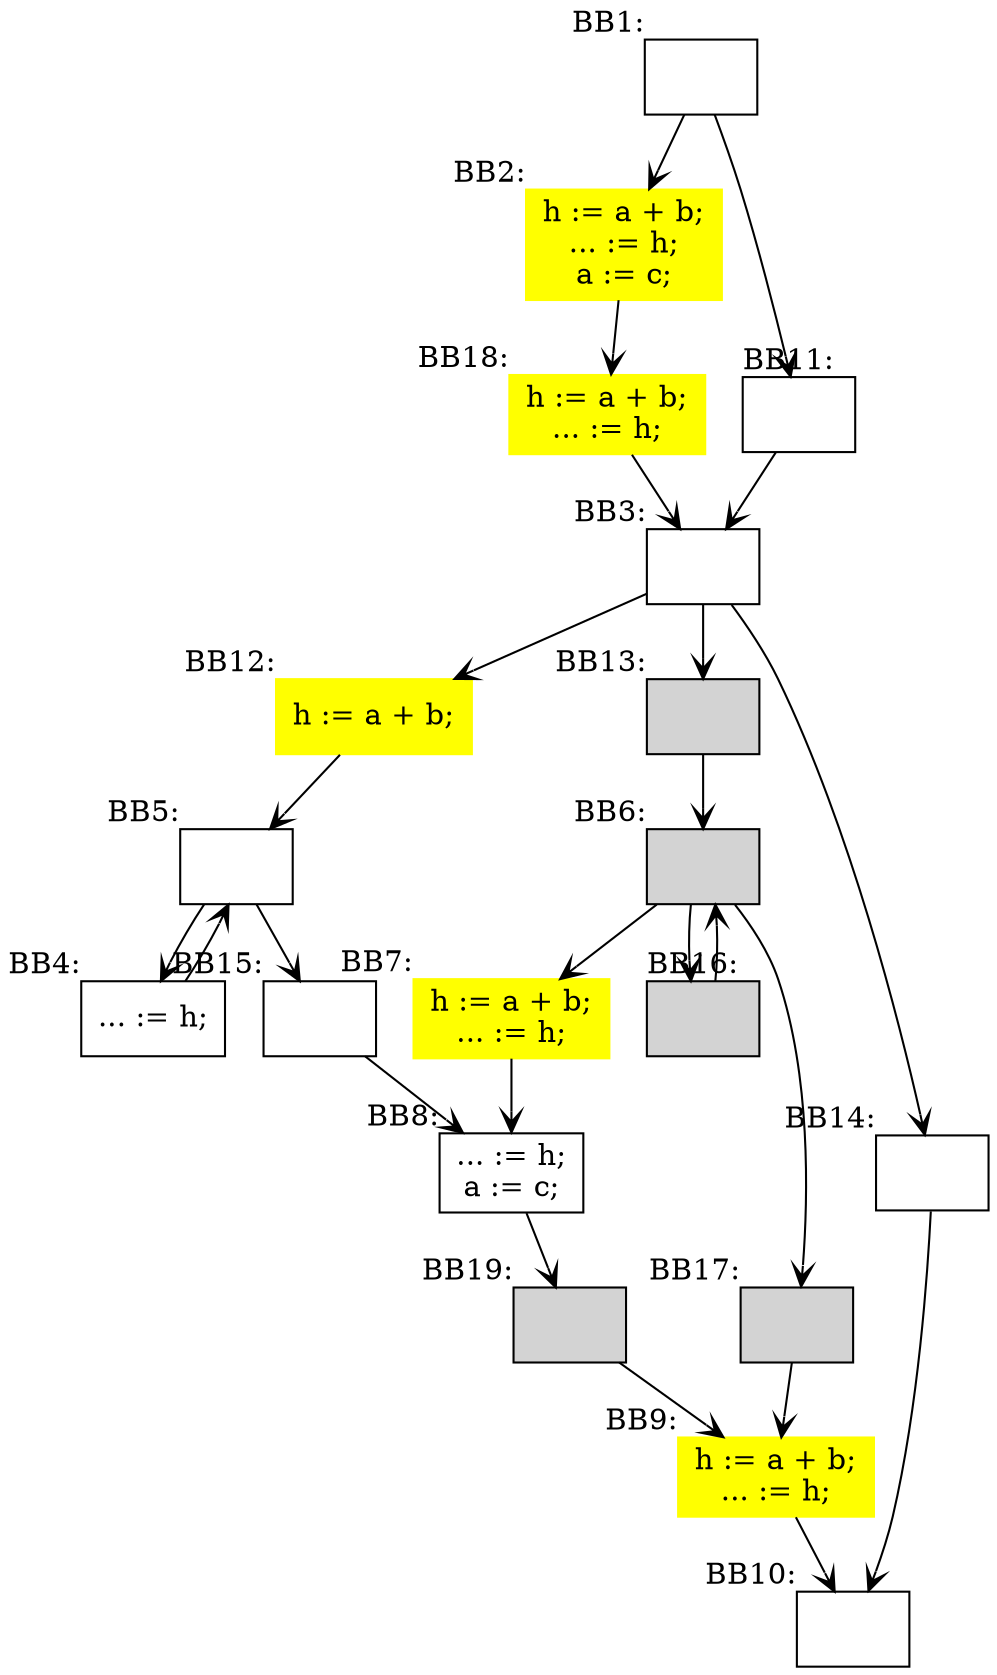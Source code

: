 digraph G {
	node[shape=box;];
	edge[arrowhead=open;];

	BB1 [label=""; xlabel="BB1:";];
	BB2 [label="h := a + b;\n... := h;\na := c;\n"; xlabel="BB2:"; style=filled; color=yellow;];
	BB3 [label=""; xlabel="BB3:";];
	BB4 [label="... := h;\n"; xlabel="BB4:";];
	BB5 [label=""; xlabel="BB5:";];
	BB6 [label=""; xlabel="BB6:"; style=filled;];
	BB7 [label="h := a + b;\n... := h;\n"; xlabel="BB7:"; style=filled; color=yellow;];
	BB8 [label="... := h;\na := c;\n"; xlabel="BB8:";];
	BB9 [label="h := a + b;\n... := h;\n"; xlabel="BB9:"; style=filled; color=yellow;];
	BB10 [label=""; xlabel="BB10:";];
	BB11 [label=""; xlabel="BB11:";];
	BB12 [label="h := a + b;\n"; xlabel="BB12:"; style=filled; color=yellow;];
	BB13 [label=""; xlabel="BB13:"; style=filled;];
	BB14 [label=""; xlabel="BB14:";];
	BB15 [label=""; xlabel="BB15:";];
	BB16 [label=""; xlabel="BB16:"; style=filled;];
	BB17 [label=""; xlabel="BB17:"; style=filled;];
	BB18 [label="h := a + b;\n... := h;\n"; xlabel="BB18:"; style=filled; color=yellow;];
	BB19 [label=""; xlabel="BB19:"; style=filled;];

	BB1->BB2;
	BB1->BB11;
	BB2->BB18;
	BB3->BB12;
	BB3->BB13;
	BB3->BB14;
	BB4->BB5;
	BB5->BB4;
	BB5->BB15;
	BB6->BB7;
	BB6->BB16;
	BB6->BB17;
	BB7->BB8;
	BB8->BB19;
	BB9->BB10;
	BB11->BB3;
	BB12->BB5;
	BB13->BB6;
	BB14->BB10;
	BB15->BB8;
	BB16->BB6;
	BB17->BB9;
	BB18->BB3;
	BB19->BB9;
}
